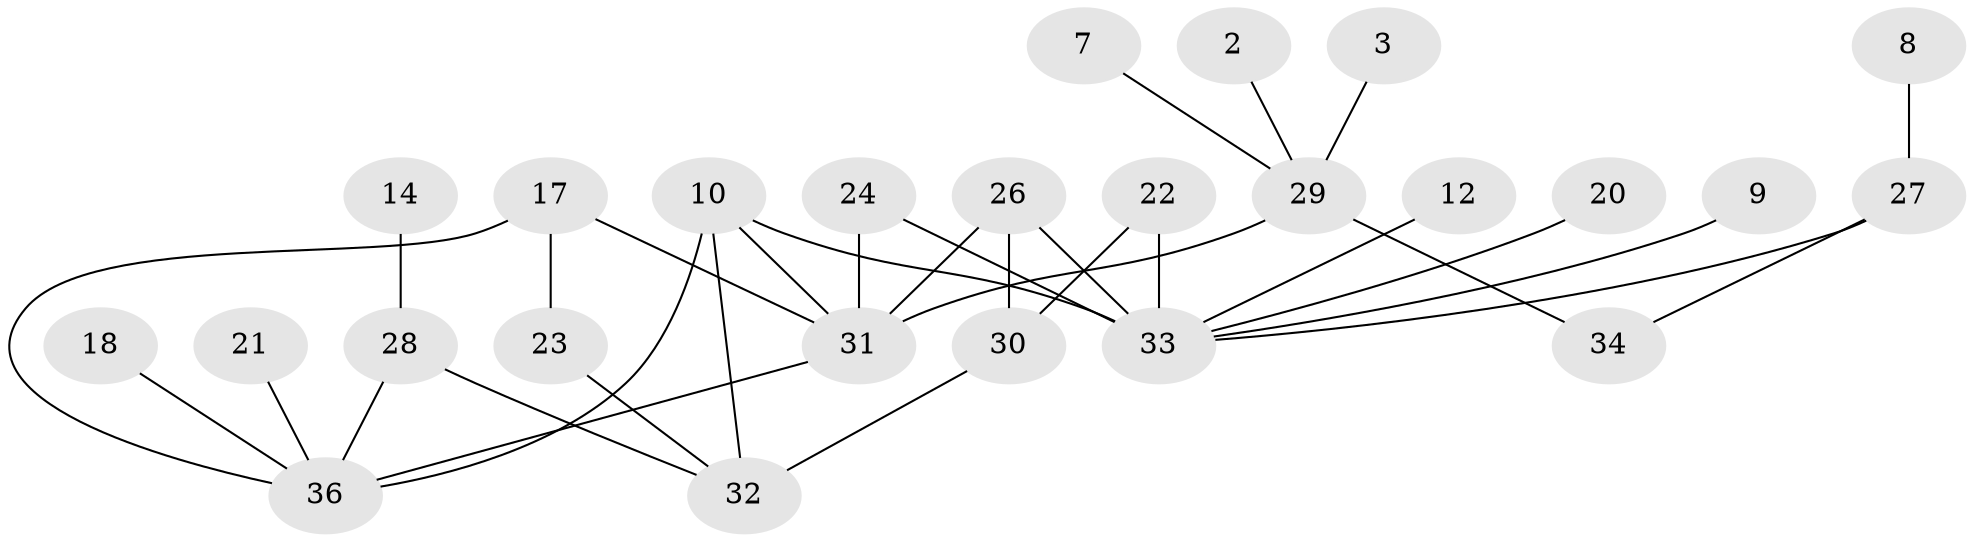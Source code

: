// original degree distribution, {0: 0.12162162162162163, 1: 0.2702702702702703, 2: 0.28378378378378377, 6: 0.04054054054054054, 4: 0.06756756756756757, 3: 0.1891891891891892, 5: 0.02702702702702703}
// Generated by graph-tools (version 1.1) at 2025/49/03/09/25 03:49:14]
// undirected, 25 vertices, 33 edges
graph export_dot {
graph [start="1"]
  node [color=gray90,style=filled];
  2;
  3;
  7;
  8;
  9;
  10;
  12;
  14;
  17;
  18;
  20;
  21;
  22;
  23;
  24;
  26;
  27;
  28;
  29;
  30;
  31;
  32;
  33;
  34;
  36;
  2 -- 29 [weight=1.0];
  3 -- 29 [weight=2.0];
  7 -- 29 [weight=1.0];
  8 -- 27 [weight=1.0];
  9 -- 33 [weight=1.0];
  10 -- 31 [weight=1.0];
  10 -- 32 [weight=3.0];
  10 -- 33 [weight=2.0];
  10 -- 36 [weight=1.0];
  12 -- 33 [weight=1.0];
  14 -- 28 [weight=1.0];
  17 -- 23 [weight=1.0];
  17 -- 31 [weight=1.0];
  17 -- 36 [weight=1.0];
  18 -- 36 [weight=1.0];
  20 -- 33 [weight=1.0];
  21 -- 36 [weight=1.0];
  22 -- 30 [weight=1.0];
  22 -- 33 [weight=1.0];
  23 -- 32 [weight=1.0];
  24 -- 31 [weight=1.0];
  24 -- 33 [weight=1.0];
  26 -- 30 [weight=1.0];
  26 -- 31 [weight=1.0];
  26 -- 33 [weight=1.0];
  27 -- 33 [weight=1.0];
  27 -- 34 [weight=1.0];
  28 -- 32 [weight=1.0];
  28 -- 36 [weight=1.0];
  29 -- 31 [weight=1.0];
  29 -- 34 [weight=1.0];
  30 -- 32 [weight=1.0];
  31 -- 36 [weight=1.0];
}
